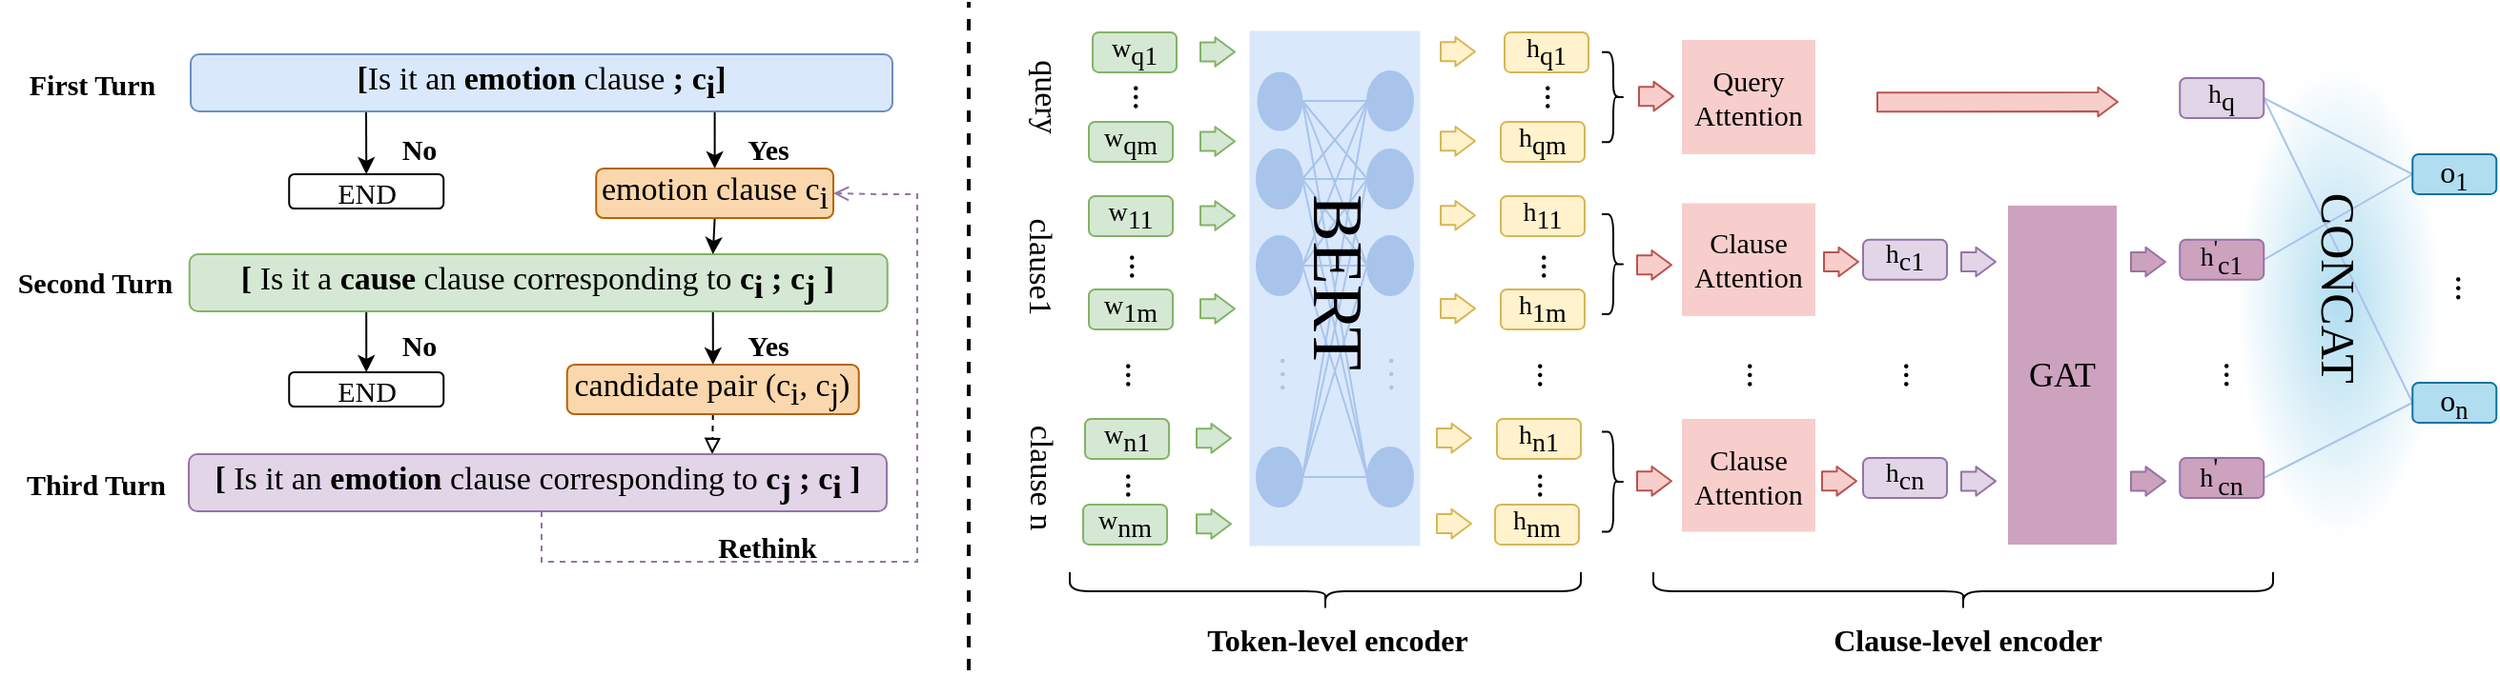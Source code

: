 <mxfile version="15.1.2" type="github">
  <diagram id="LugBvlcl4rpZaGuCjKr6" name="Page-1">
    <mxGraphModel dx="3658" dy="1256" grid="0" gridSize="10" guides="1" tooltips="1" connect="1" arrows="1" fold="1" page="1" pageScale="1" pageWidth="1380" pageHeight="370" math="0" shadow="0">
      <root>
        <mxCell id="0" />
        <mxCell id="1" parent="0" />
        <mxCell id="0CIJcV_qVtSHaj7hHHwW-113" value="" style="text;html=1;fillColor=#b1ddf0;align=center;verticalAlign=middle;whiteSpace=wrap;rounded=0;rotation=90;gradientColor=#ffffff;gradientDirection=radial;shadow=0;sketch=0;glass=0;fontFamily=Times New Roman;fontSize=14;" parent="1" vertex="1">
          <mxGeometry x="-1629" y="-626.09" width="249.24" height="107.08" as="geometry" />
        </mxCell>
        <mxCell id="0CIJcV_qVtSHaj7hHHwW-1" value="w&lt;sub style=&quot;font-size: 14px;&quot;&gt;q1&lt;/sub&gt;" style="rounded=1;whiteSpace=wrap;html=1;direction=west;fillColor=#d5e8d4;strokeColor=#82b366;fontFamily=Times New Roman;fontSize=14;" parent="1" vertex="1">
          <mxGeometry x="-2158" y="-714" width="44" height="21" as="geometry" />
        </mxCell>
        <mxCell id="0CIJcV_qVtSHaj7hHHwW-2" value="w&lt;sub style=&quot;font-size: 14px;&quot;&gt;qm&lt;/sub&gt;" style="rounded=1;whiteSpace=wrap;html=1;fillColor=#d5e8d4;strokeColor=#82b366;fontFamily=Times New Roman;fontSize=14;" parent="1" vertex="1">
          <mxGeometry x="-2160" y="-667" width="44" height="21" as="geometry" />
        </mxCell>
        <mxCell id="0CIJcV_qVtSHaj7hHHwW-3" value="&lt;b style=&quot;font-size: 14px;&quot;&gt;&lt;font style=&quot;font-size: 14px;&quot;&gt;···&lt;/font&gt;&lt;/b&gt;" style="text;html=1;align=center;verticalAlign=middle;whiteSpace=wrap;rounded=0;rotation=90;fontFamily=Times New Roman;fontSize=14;" parent="1" vertex="1">
          <mxGeometry x="-2156" y="-690" width="40" height="20" as="geometry" />
        </mxCell>
        <mxCell id="0CIJcV_qVtSHaj7hHHwW-4" value="w&lt;sub style=&quot;font-size: 14px;&quot;&gt;11&lt;/sub&gt;" style="rounded=1;whiteSpace=wrap;html=1;fillColor=#d5e8d4;strokeColor=#82b366;fontFamily=Times New Roman;fontSize=14;" parent="1" vertex="1">
          <mxGeometry x="-2160" y="-628" width="44" height="21" as="geometry" />
        </mxCell>
        <mxCell id="0CIJcV_qVtSHaj7hHHwW-5" value="w&lt;sub style=&quot;font-size: 14px;&quot;&gt;1m&lt;/sub&gt;" style="rounded=1;whiteSpace=wrap;html=1;fillColor=#d5e8d4;strokeColor=#82b366;fontFamily=Times New Roman;fontSize=14;" parent="1" vertex="1">
          <mxGeometry x="-2160" y="-579" width="44" height="21" as="geometry" />
        </mxCell>
        <mxCell id="0CIJcV_qVtSHaj7hHHwW-6" value="&lt;b style=&quot;font-size: 14px;&quot;&gt;&lt;font style=&quot;font-size: 14px;&quot;&gt;···&lt;/font&gt;&lt;/b&gt;" style="text;html=1;align=center;verticalAlign=middle;whiteSpace=wrap;rounded=0;rotation=90;fontFamily=Times New Roman;fontSize=14;" parent="1" vertex="1">
          <mxGeometry x="-2158" y="-601" width="40" height="20" as="geometry" />
        </mxCell>
        <mxCell id="0CIJcV_qVtSHaj7hHHwW-7" value="w&lt;sub style=&quot;font-size: 14px;&quot;&gt;n1&lt;/sub&gt;" style="rounded=1;whiteSpace=wrap;html=1;fillColor=#d5e8d4;strokeColor=#82b366;fontFamily=Times New Roman;fontSize=14;" parent="1" vertex="1">
          <mxGeometry x="-2162" y="-511" width="44" height="21" as="geometry" />
        </mxCell>
        <mxCell id="0CIJcV_qVtSHaj7hHHwW-8" value="w&lt;sub style=&quot;font-size: 14px;&quot;&gt;nm&lt;/sub&gt;" style="rounded=1;whiteSpace=wrap;html=1;fillColor=#d5e8d4;strokeColor=#82b366;fontFamily=Times New Roman;fontSize=14;" parent="1" vertex="1">
          <mxGeometry x="-2163" y="-466" width="44" height="21" as="geometry" />
        </mxCell>
        <mxCell id="0CIJcV_qVtSHaj7hHHwW-9" value="&lt;b style=&quot;font-size: 14px;&quot;&gt;&lt;font style=&quot;font-size: 14px;&quot;&gt;···&lt;/font&gt;&lt;/b&gt;" style="text;html=1;align=center;verticalAlign=middle;whiteSpace=wrap;rounded=0;rotation=90;fontFamily=Times New Roman;fontSize=14;" parent="1" vertex="1">
          <mxGeometry x="-2160" y="-486" width="40" height="20" as="geometry" />
        </mxCell>
        <mxCell id="0CIJcV_qVtSHaj7hHHwW-10" value="&lt;font style=&quot;font-size: 17px;&quot;&gt;query&lt;/font&gt;" style="text;html=1;strokeColor=none;fillColor=none;align=center;verticalAlign=middle;whiteSpace=wrap;rounded=0;rotation=90;fontFamily=Times New Roman;fontSize=17;" parent="1" vertex="1">
          <mxGeometry x="-2203" y="-690" width="40" height="20" as="geometry" />
        </mxCell>
        <mxCell id="0CIJcV_qVtSHaj7hHHwW-11" value="&lt;font style=&quot;font-size: 17px;&quot;&gt;clause1&lt;/font&gt;" style="text;html=1;strokeColor=none;fillColor=none;align=center;verticalAlign=middle;whiteSpace=wrap;rounded=0;rotation=90;fontFamily=Times New Roman;fontSize=17;" parent="1" vertex="1">
          <mxGeometry x="-2206.25" y="-601" width="40" height="20" as="geometry" />
        </mxCell>
        <mxCell id="0CIJcV_qVtSHaj7hHHwW-12" value="&lt;font style=&quot;font-size: 17px;&quot;&gt;clause n&lt;/font&gt;" style="text;html=1;strokeColor=none;fillColor=none;align=center;verticalAlign=middle;whiteSpace=wrap;rounded=0;rotation=90;fontFamily=Times New Roman;fontSize=17;" parent="1" vertex="1">
          <mxGeometry x="-2221" y="-490" width="71" height="20" as="geometry" />
        </mxCell>
        <mxCell id="0CIJcV_qVtSHaj7hHHwW-13" value="&lt;b style=&quot;font-size: 14px;&quot;&gt;&lt;font style=&quot;font-size: 14px;&quot;&gt;···&lt;/font&gt;&lt;/b&gt;" style="text;html=1;align=center;verticalAlign=middle;whiteSpace=wrap;rounded=0;rotation=90;fontFamily=Times New Roman;fontSize=14;" parent="1" vertex="1">
          <mxGeometry x="-2160" y="-544" width="40" height="20" as="geometry" />
        </mxCell>
        <mxCell id="0CIJcV_qVtSHaj7hHHwW-17" value="" style="text;html=1;fillColor=#dae8fc;align=center;verticalAlign=middle;whiteSpace=wrap;rounded=0;rotation=90;fontFamily=Times New Roman;fontSize=14;" parent="1" vertex="1">
          <mxGeometry x="-2166.25" y="-624.25" width="270.5" height="89.5" as="geometry" />
        </mxCell>
        <mxCell id="0CIJcV_qVtSHaj7hHHwW-28" style="edgeStyle=orthogonalEdgeStyle;rounded=0;orthogonalLoop=1;jettySize=auto;html=1;exitX=1;exitY=0.5;exitDx=0;exitDy=0;entryX=0;entryY=0.5;entryDx=0;entryDy=0;endArrow=none;endFill=0;fillColor=#dae8fc;strokeColor=#A9C4EB;fontFamily=Times New Roman;fontSize=14;" parent="1" source="0CIJcV_qVtSHaj7hHHwW-19" target="0CIJcV_qVtSHaj7hHHwW-24" edge="1">
          <mxGeometry relative="1" as="geometry" />
        </mxCell>
        <mxCell id="0CIJcV_qVtSHaj7hHHwW-29" style="rounded=0;orthogonalLoop=1;jettySize=auto;html=1;entryX=0;entryY=0.5;entryDx=0;entryDy=0;endArrow=none;endFill=0;exitX=1;exitY=0.5;exitDx=0;exitDy=0;fillColor=#dae8fc;strokeColor=#A9C4EB;fontFamily=Times New Roman;fontSize=14;" parent="1" source="0CIJcV_qVtSHaj7hHHwW-19" target="0CIJcV_qVtSHaj7hHHwW-25" edge="1">
          <mxGeometry relative="1" as="geometry" />
        </mxCell>
        <mxCell id="0CIJcV_qVtSHaj7hHHwW-30" style="edgeStyle=none;rounded=0;orthogonalLoop=1;jettySize=auto;html=1;entryX=0;entryY=0.5;entryDx=0;entryDy=0;endArrow=none;endFill=0;exitX=1;exitY=0.5;exitDx=0;exitDy=0;fillColor=#dae8fc;strokeColor=#A9C4EB;fontFamily=Times New Roman;fontSize=14;" parent="1" source="0CIJcV_qVtSHaj7hHHwW-19" target="0CIJcV_qVtSHaj7hHHwW-26" edge="1">
          <mxGeometry relative="1" as="geometry" />
        </mxCell>
        <mxCell id="0CIJcV_qVtSHaj7hHHwW-31" style="edgeStyle=none;rounded=0;orthogonalLoop=1;jettySize=auto;html=1;entryX=0;entryY=0.5;entryDx=0;entryDy=0;endArrow=none;endFill=0;exitX=1;exitY=0.5;exitDx=0;exitDy=0;fillColor=#dae8fc;strokeColor=#A9C4EB;fontFamily=Times New Roman;fontSize=14;" parent="1" source="0CIJcV_qVtSHaj7hHHwW-19" target="0CIJcV_qVtSHaj7hHHwW-27" edge="1">
          <mxGeometry relative="1" as="geometry">
            <mxPoint x="-2045" y="-673.5" as="sourcePoint" />
          </mxGeometry>
        </mxCell>
        <mxCell id="0CIJcV_qVtSHaj7hHHwW-19" value="" style="ellipse;whiteSpace=wrap;html=1;strokeColor=#A9C4EB;fillColor=#A9C4EB;strokeWidth=0;fontFamily=Times New Roman;fontSize=14;" parent="1" vertex="1">
          <mxGeometry x="-2072" y="-693.5" width="24" height="31" as="geometry" />
        </mxCell>
        <mxCell id="0CIJcV_qVtSHaj7hHHwW-36" style="edgeStyle=none;rounded=0;orthogonalLoop=1;jettySize=auto;html=1;entryX=0;entryY=0.5;entryDx=0;entryDy=0;endArrow=none;endFill=0;exitX=1;exitY=0.5;exitDx=0;exitDy=0;fillColor=#dae8fc;strokeColor=#A9C4EB;fontFamily=Times New Roman;fontSize=14;" parent="1" source="0CIJcV_qVtSHaj7hHHwW-21" target="0CIJcV_qVtSHaj7hHHwW-24" edge="1">
          <mxGeometry relative="1" as="geometry" />
        </mxCell>
        <mxCell id="0CIJcV_qVtSHaj7hHHwW-37" style="edgeStyle=none;rounded=0;orthogonalLoop=1;jettySize=auto;html=1;entryX=0;entryY=0.5;entryDx=0;entryDy=0;endArrow=none;endFill=0;exitX=1;exitY=0.5;exitDx=0;exitDy=0;fillColor=#dae8fc;strokeColor=#A9C4EB;fontFamily=Times New Roman;fontSize=14;" parent="1" source="0CIJcV_qVtSHaj7hHHwW-21" target="0CIJcV_qVtSHaj7hHHwW-25" edge="1">
          <mxGeometry relative="1" as="geometry" />
        </mxCell>
        <mxCell id="0CIJcV_qVtSHaj7hHHwW-38" style="edgeStyle=none;rounded=0;orthogonalLoop=1;jettySize=auto;html=1;entryX=0;entryY=0.5;entryDx=0;entryDy=0;endArrow=none;endFill=0;fillColor=#dae8fc;strokeColor=#A9C4EB;fontFamily=Times New Roman;fontSize=14;" parent="1" source="0CIJcV_qVtSHaj7hHHwW-21" target="0CIJcV_qVtSHaj7hHHwW-26" edge="1">
          <mxGeometry relative="1" as="geometry" />
        </mxCell>
        <mxCell id="0CIJcV_qVtSHaj7hHHwW-39" style="edgeStyle=none;rounded=0;orthogonalLoop=1;jettySize=auto;html=1;entryX=0;entryY=0.5;entryDx=0;entryDy=0;endArrow=none;endFill=0;exitX=1;exitY=0.5;exitDx=0;exitDy=0;fillColor=#dae8fc;strokeColor=#A9C4EB;fontFamily=Times New Roman;fontSize=14;" parent="1" source="0CIJcV_qVtSHaj7hHHwW-21" target="0CIJcV_qVtSHaj7hHHwW-27" edge="1">
          <mxGeometry relative="1" as="geometry" />
        </mxCell>
        <mxCell id="0CIJcV_qVtSHaj7hHHwW-21" value="" style="ellipse;whiteSpace=wrap;html=1;strokeColor=#A9C4EB;fillColor=#A9C4EB;fontFamily=Times New Roman;fontSize=14;" parent="1" vertex="1">
          <mxGeometry x="-2072" y="-607" width="24" height="31" as="geometry" />
        </mxCell>
        <mxCell id="0CIJcV_qVtSHaj7hHHwW-32" style="edgeStyle=none;rounded=0;orthogonalLoop=1;jettySize=auto;html=1;entryX=0;entryY=0.5;entryDx=0;entryDy=0;endArrow=none;endFill=0;exitX=1;exitY=0.5;exitDx=0;exitDy=0;fillColor=#dae8fc;strokeColor=#A9C4EB;fontFamily=Times New Roman;fontSize=14;" parent="1" source="0CIJcV_qVtSHaj7hHHwW-22" target="0CIJcV_qVtSHaj7hHHwW-24" edge="1">
          <mxGeometry relative="1" as="geometry" />
        </mxCell>
        <mxCell id="0CIJcV_qVtSHaj7hHHwW-33" style="edgeStyle=none;rounded=0;orthogonalLoop=1;jettySize=auto;html=1;endArrow=none;endFill=0;fillColor=#dae8fc;strokeColor=#A9C4EB;fontFamily=Times New Roman;fontSize=14;" parent="1" source="0CIJcV_qVtSHaj7hHHwW-22" edge="1">
          <mxGeometry relative="1" as="geometry">
            <mxPoint x="-2014.884" y="-637" as="targetPoint" />
          </mxGeometry>
        </mxCell>
        <mxCell id="0CIJcV_qVtSHaj7hHHwW-34" style="edgeStyle=none;rounded=0;orthogonalLoop=1;jettySize=auto;html=1;entryX=0;entryY=0.5;entryDx=0;entryDy=0;endArrow=none;endFill=0;exitX=1;exitY=0.5;exitDx=0;exitDy=0;fillColor=#dae8fc;strokeColor=#A9C4EB;fontFamily=Times New Roman;fontSize=14;" parent="1" source="0CIJcV_qVtSHaj7hHHwW-22" target="0CIJcV_qVtSHaj7hHHwW-26" edge="1">
          <mxGeometry relative="1" as="geometry" />
        </mxCell>
        <mxCell id="0CIJcV_qVtSHaj7hHHwW-35" style="edgeStyle=none;rounded=0;orthogonalLoop=1;jettySize=auto;html=1;entryX=0;entryY=0.5;entryDx=0;entryDy=0;endArrow=none;endFill=0;exitX=1;exitY=0.5;exitDx=0;exitDy=0;fillColor=#dae8fc;strokeColor=#A9C4EB;fontFamily=Times New Roman;fontSize=14;" parent="1" source="0CIJcV_qVtSHaj7hHHwW-22" target="0CIJcV_qVtSHaj7hHHwW-27" edge="1">
          <mxGeometry relative="1" as="geometry" />
        </mxCell>
        <mxCell id="0CIJcV_qVtSHaj7hHHwW-22" value="" style="ellipse;whiteSpace=wrap;html=1;strokeColor=#A9C4EB;fillColor=#A9C4EB;fontFamily=Times New Roman;fontSize=14;" parent="1" vertex="1">
          <mxGeometry x="-2072" y="-652.5" width="24" height="31" as="geometry" />
        </mxCell>
        <mxCell id="0CIJcV_qVtSHaj7hHHwW-40" style="edgeStyle=none;rounded=0;orthogonalLoop=1;jettySize=auto;html=1;entryX=0;entryY=0.5;entryDx=0;entryDy=0;endArrow=none;endFill=0;exitX=1;exitY=0.5;exitDx=0;exitDy=0;fillColor=#dae8fc;strokeColor=#A9C4EB;fontFamily=Times New Roman;fontSize=14;" parent="1" source="0CIJcV_qVtSHaj7hHHwW-23" target="0CIJcV_qVtSHaj7hHHwW-24" edge="1">
          <mxGeometry relative="1" as="geometry" />
        </mxCell>
        <mxCell id="0CIJcV_qVtSHaj7hHHwW-41" style="edgeStyle=none;rounded=0;orthogonalLoop=1;jettySize=auto;html=1;entryX=0;entryY=0.5;entryDx=0;entryDy=0;endArrow=none;endFill=0;exitX=1;exitY=0.5;exitDx=0;exitDy=0;fillColor=#dae8fc;strokeColor=#A9C4EB;fontFamily=Times New Roman;fontSize=14;" parent="1" source="0CIJcV_qVtSHaj7hHHwW-23" target="0CIJcV_qVtSHaj7hHHwW-25" edge="1">
          <mxGeometry relative="1" as="geometry" />
        </mxCell>
        <mxCell id="0CIJcV_qVtSHaj7hHHwW-42" style="edgeStyle=none;rounded=0;orthogonalLoop=1;jettySize=auto;html=1;entryX=0;entryY=0.5;entryDx=0;entryDy=0;endArrow=none;endFill=0;exitX=1;exitY=0.5;exitDx=0;exitDy=0;fillColor=#dae8fc;strokeColor=#A9C4EB;fontFamily=Times New Roman;fontSize=14;" parent="1" source="0CIJcV_qVtSHaj7hHHwW-23" target="0CIJcV_qVtSHaj7hHHwW-26" edge="1">
          <mxGeometry relative="1" as="geometry" />
        </mxCell>
        <mxCell id="0CIJcV_qVtSHaj7hHHwW-43" style="edgeStyle=none;rounded=0;orthogonalLoop=1;jettySize=auto;html=1;entryX=0;entryY=0.5;entryDx=0;entryDy=0;endArrow=none;endFill=0;fillColor=#dae8fc;strokeColor=#A9C4EB;fontFamily=Times New Roman;fontSize=14;" parent="1" source="0CIJcV_qVtSHaj7hHHwW-23" target="0CIJcV_qVtSHaj7hHHwW-27" edge="1">
          <mxGeometry relative="1" as="geometry" />
        </mxCell>
        <mxCell id="0CIJcV_qVtSHaj7hHHwW-23" value="" style="ellipse;whiteSpace=wrap;html=1;strokeColor=#A9C4EB;fillColor=#A9C4EB;fontFamily=Times New Roman;fontSize=14;" parent="1" vertex="1">
          <mxGeometry x="-2072" y="-496" width="24" height="31" as="geometry" />
        </mxCell>
        <mxCell id="0CIJcV_qVtSHaj7hHHwW-24" value="" style="ellipse;whiteSpace=wrap;html=1;strokeColor=#A9C4EB;fillColor=#A9C4EB;fontFamily=Times New Roman;fontSize=14;" parent="1" vertex="1">
          <mxGeometry x="-2014" y="-693.5" width="24" height="31" as="geometry" />
        </mxCell>
        <mxCell id="0CIJcV_qVtSHaj7hHHwW-25" value="" style="ellipse;whiteSpace=wrap;html=1;strokeColor=#A9C4EB;fillColor=#A9C4EB;fontFamily=Times New Roman;fontSize=14;" parent="1" vertex="1">
          <mxGeometry x="-2014" y="-652.5" width="24" height="31" as="geometry" />
        </mxCell>
        <mxCell id="0CIJcV_qVtSHaj7hHHwW-26" value="" style="ellipse;whiteSpace=wrap;html=1;strokeColor=#A9C4EB;fillColor=#A9C4EB;fontFamily=Times New Roman;fontSize=14;" parent="1" vertex="1">
          <mxGeometry x="-2014" y="-607" width="24" height="31" as="geometry" />
        </mxCell>
        <mxCell id="0CIJcV_qVtSHaj7hHHwW-27" value="" style="ellipse;whiteSpace=wrap;html=1;strokeColor=#A9C4EB;fillColor=#A9C4EB;fontFamily=Times New Roman;fontSize=14;" parent="1" vertex="1">
          <mxGeometry x="-2014" y="-496" width="24" height="31" as="geometry" />
        </mxCell>
        <mxCell id="0CIJcV_qVtSHaj7hHHwW-44" value="&lt;b style=&quot;font-size: 14px;&quot;&gt;&lt;font style=&quot;font-size: 14px;&quot; color=&quot;#a9c4eb&quot;&gt;. . .&lt;/font&gt;&lt;/b&gt;" style="text;html=1;strokeColor=none;fillColor=none;align=center;verticalAlign=middle;whiteSpace=wrap;rounded=0;rotation=90;fontFamily=Times New Roman;fontSize=14;" parent="1" vertex="1">
          <mxGeometry x="-2075" y="-540" width="40" height="11" as="geometry" />
        </mxCell>
        <mxCell id="0CIJcV_qVtSHaj7hHHwW-45" value="&lt;b style=&quot;font-size: 14px;&quot;&gt;&lt;font style=&quot;font-size: 14px;&quot; color=&quot;#a9c4eb&quot;&gt;. . .&lt;/font&gt;&lt;/b&gt;" style="text;html=1;strokeColor=none;fillColor=none;align=center;verticalAlign=middle;whiteSpace=wrap;rounded=0;rotation=90;fontFamily=Times New Roman;fontSize=14;" parent="1" vertex="1">
          <mxGeometry x="-2018" y="-540" width="40" height="11" as="geometry" />
        </mxCell>
        <mxCell id="0CIJcV_qVtSHaj7hHHwW-46" value="&lt;font style=&quot;font-size: 37px;&quot;&gt;BERT&lt;/font&gt;" style="text;html=1;strokeColor=none;fillColor=none;align=center;verticalAlign=middle;whiteSpace=wrap;rounded=0;rotation=90;fontFamily=Times New Roman;fontSize=37;" parent="1" vertex="1">
          <mxGeometry x="-2059.75" y="-600.25" width="60" height="35.5" as="geometry" />
        </mxCell>
        <mxCell id="0CIJcV_qVtSHaj7hHHwW-47" value="" style="shape=flexArrow;endArrow=classic;html=1;strokeColor=#82b366;endWidth=4.286;endSize=3.09;fillColor=#d5e8d4;fontFamily=Times New Roman;fontSize=14;" parent="1" edge="1">
          <mxGeometry width="50" height="50" relative="1" as="geometry">
            <mxPoint x="-2102" y="-703.74" as="sourcePoint" />
            <mxPoint x="-2083" y="-703.74" as="targetPoint" />
          </mxGeometry>
        </mxCell>
        <mxCell id="0CIJcV_qVtSHaj7hHHwW-48" value="" style="shape=flexArrow;endArrow=classic;html=1;strokeColor=#82b366;endWidth=4.286;endSize=3.09;fillColor=#d5e8d4;fontFamily=Times New Roman;fontSize=14;" parent="1" edge="1">
          <mxGeometry width="50" height="50" relative="1" as="geometry">
            <mxPoint x="-2102" y="-656.74" as="sourcePoint" />
            <mxPoint x="-2083" y="-656.74" as="targetPoint" />
          </mxGeometry>
        </mxCell>
        <mxCell id="0CIJcV_qVtSHaj7hHHwW-49" value="" style="shape=flexArrow;endArrow=classic;html=1;strokeColor=#82b366;endWidth=4.286;endSize=3.09;fillColor=#d5e8d4;fontFamily=Times New Roman;fontSize=14;" parent="1" edge="1">
          <mxGeometry width="50" height="50" relative="1" as="geometry">
            <mxPoint x="-2102" y="-617.74" as="sourcePoint" />
            <mxPoint x="-2083" y="-617.74" as="targetPoint" />
          </mxGeometry>
        </mxCell>
        <mxCell id="0CIJcV_qVtSHaj7hHHwW-50" value="" style="shape=flexArrow;endArrow=classic;html=1;strokeColor=#82b366;endWidth=4.286;endSize=3.09;fillColor=#d5e8d4;fontFamily=Times New Roman;fontSize=14;" parent="1" edge="1">
          <mxGeometry width="50" height="50" relative="1" as="geometry">
            <mxPoint x="-2102" y="-568.84" as="sourcePoint" />
            <mxPoint x="-2083" y="-568.84" as="targetPoint" />
          </mxGeometry>
        </mxCell>
        <mxCell id="0CIJcV_qVtSHaj7hHHwW-51" value="" style="shape=flexArrow;endArrow=classic;html=1;strokeColor=#82b366;endWidth=4.286;endSize=3.09;fillColor=#d5e8d4;fontFamily=Times New Roman;fontSize=14;" parent="1" edge="1">
          <mxGeometry width="50" height="50" relative="1" as="geometry">
            <mxPoint x="-2104" y="-500.84" as="sourcePoint" />
            <mxPoint x="-2085" y="-500.84" as="targetPoint" />
          </mxGeometry>
        </mxCell>
        <mxCell id="0CIJcV_qVtSHaj7hHHwW-52" value="" style="shape=flexArrow;endArrow=classic;html=1;strokeColor=#82b366;endWidth=4.286;endSize=3.09;fillColor=#d5e8d4;fontFamily=Times New Roman;fontSize=14;" parent="1" edge="1">
          <mxGeometry width="50" height="50" relative="1" as="geometry">
            <mxPoint x="-2104" y="-455.84" as="sourcePoint" />
            <mxPoint x="-2085" y="-455.84" as="targetPoint" />
          </mxGeometry>
        </mxCell>
        <mxCell id="0CIJcV_qVtSHaj7hHHwW-53" value="h&lt;sub style=&quot;font-size: 14px;&quot;&gt;q1&lt;/sub&gt;" style="rounded=1;whiteSpace=wrap;html=1;direction=west;fillColor=#fff2cc;strokeColor=#d6b656;fontFamily=Times New Roman;fontSize=14;" parent="1" vertex="1">
          <mxGeometry x="-1942" y="-714" width="44" height="21" as="geometry" />
        </mxCell>
        <mxCell id="0CIJcV_qVtSHaj7hHHwW-54" value="h&lt;sub style=&quot;font-size: 14px;&quot;&gt;qm&lt;/sub&gt;" style="rounded=1;whiteSpace=wrap;html=1;fillColor=#fff2cc;strokeColor=#d6b656;fontFamily=Times New Roman;fontSize=14;" parent="1" vertex="1">
          <mxGeometry x="-1944" y="-667" width="44" height="21" as="geometry" />
        </mxCell>
        <mxCell id="0CIJcV_qVtSHaj7hHHwW-55" value="&lt;b style=&quot;font-size: 14px;&quot;&gt;&lt;font style=&quot;font-size: 14px;&quot;&gt;···&lt;/font&gt;&lt;/b&gt;" style="text;html=1;align=center;verticalAlign=middle;whiteSpace=wrap;rounded=0;rotation=90;fontFamily=Times New Roman;fontSize=14;" parent="1" vertex="1">
          <mxGeometry x="-1940" y="-690" width="40" height="20" as="geometry" />
        </mxCell>
        <mxCell id="0CIJcV_qVtSHaj7hHHwW-56" value="h&lt;sub style=&quot;font-size: 14px;&quot;&gt;11&lt;/sub&gt;" style="rounded=1;whiteSpace=wrap;html=1;fillColor=#fff2cc;strokeColor=#d6b656;fontFamily=Times New Roman;fontSize=14;" parent="1" vertex="1">
          <mxGeometry x="-1944" y="-628" width="44" height="21" as="geometry" />
        </mxCell>
        <mxCell id="0CIJcV_qVtSHaj7hHHwW-57" value="h&lt;sub style=&quot;font-size: 14px;&quot;&gt;1m&lt;/sub&gt;" style="rounded=1;whiteSpace=wrap;html=1;fillColor=#fff2cc;strokeColor=#d6b656;fontFamily=Times New Roman;fontSize=14;" parent="1" vertex="1">
          <mxGeometry x="-1944" y="-579" width="44" height="21" as="geometry" />
        </mxCell>
        <mxCell id="0CIJcV_qVtSHaj7hHHwW-58" value="&lt;b style=&quot;font-size: 14px;&quot;&gt;&lt;font style=&quot;font-size: 14px;&quot;&gt;···&lt;/font&gt;&lt;/b&gt;" style="text;html=1;align=center;verticalAlign=middle;whiteSpace=wrap;rounded=0;rotation=90;fontFamily=Times New Roman;fontSize=14;" parent="1" vertex="1">
          <mxGeometry x="-1942" y="-601" width="40" height="20" as="geometry" />
        </mxCell>
        <mxCell id="0CIJcV_qVtSHaj7hHHwW-59" value="h&lt;sub style=&quot;font-size: 14px;&quot;&gt;n1&lt;/sub&gt;" style="rounded=1;whiteSpace=wrap;html=1;fillColor=#fff2cc;strokeColor=#d6b656;fontFamily=Times New Roman;fontSize=14;" parent="1" vertex="1">
          <mxGeometry x="-1946" y="-511" width="44" height="21" as="geometry" />
        </mxCell>
        <mxCell id="0CIJcV_qVtSHaj7hHHwW-60" value="h&lt;sub style=&quot;font-size: 14px;&quot;&gt;nm&lt;/sub&gt;" style="rounded=1;whiteSpace=wrap;html=1;fillColor=#fff2cc;strokeColor=#d6b656;fontFamily=Times New Roman;fontSize=14;" parent="1" vertex="1">
          <mxGeometry x="-1947" y="-466" width="44" height="21" as="geometry" />
        </mxCell>
        <mxCell id="0CIJcV_qVtSHaj7hHHwW-61" value="&lt;b style=&quot;font-size: 14px;&quot;&gt;&lt;font style=&quot;font-size: 14px;&quot;&gt;···&lt;/font&gt;&lt;/b&gt;" style="text;html=1;align=center;verticalAlign=middle;whiteSpace=wrap;rounded=0;rotation=90;fontFamily=Times New Roman;fontSize=14;" parent="1" vertex="1">
          <mxGeometry x="-1944" y="-486" width="40" height="20" as="geometry" />
        </mxCell>
        <mxCell id="0CIJcV_qVtSHaj7hHHwW-65" value="&lt;b style=&quot;font-size: 14px;&quot;&gt;&lt;font style=&quot;font-size: 14px;&quot;&gt;···&lt;/font&gt;&lt;/b&gt;" style="text;html=1;align=center;verticalAlign=middle;whiteSpace=wrap;rounded=0;rotation=90;fontFamily=Times New Roman;fontSize=14;" parent="1" vertex="1">
          <mxGeometry x="-1944" y="-544" width="40" height="20" as="geometry" />
        </mxCell>
        <mxCell id="0CIJcV_qVtSHaj7hHHwW-66" value="" style="shape=flexArrow;endArrow=classic;html=1;strokeColor=#d6b656;endWidth=4.286;endSize=3.09;fillColor=#fff2cc;fontFamily=Times New Roman;fontSize=14;" parent="1" edge="1">
          <mxGeometry width="50" height="50" relative="1" as="geometry">
            <mxPoint x="-1976" y="-703.87" as="sourcePoint" />
            <mxPoint x="-1957" y="-703.87" as="targetPoint" />
          </mxGeometry>
        </mxCell>
        <mxCell id="0CIJcV_qVtSHaj7hHHwW-67" value="" style="shape=flexArrow;endArrow=classic;html=1;strokeColor=#d6b656;endWidth=4.286;endSize=3.09;fillColor=#fff2cc;fontFamily=Times New Roman;fontSize=14;" parent="1" edge="1">
          <mxGeometry width="50" height="50" relative="1" as="geometry">
            <mxPoint x="-1976" y="-656.87" as="sourcePoint" />
            <mxPoint x="-1957" y="-656.87" as="targetPoint" />
          </mxGeometry>
        </mxCell>
        <mxCell id="0CIJcV_qVtSHaj7hHHwW-68" value="" style="shape=flexArrow;endArrow=classic;html=1;strokeColor=#d6b656;endWidth=4.286;endSize=3.09;fillColor=#fff2cc;fontFamily=Times New Roman;fontSize=14;" parent="1" edge="1">
          <mxGeometry width="50" height="50" relative="1" as="geometry">
            <mxPoint x="-1976" y="-617.87" as="sourcePoint" />
            <mxPoint x="-1957" y="-617.87" as="targetPoint" />
          </mxGeometry>
        </mxCell>
        <mxCell id="0CIJcV_qVtSHaj7hHHwW-69" value="" style="shape=flexArrow;endArrow=classic;html=1;strokeColor=#d6b656;endWidth=4.286;endSize=3.09;fillColor=#fff2cc;fontFamily=Times New Roman;fontSize=14;" parent="1" edge="1">
          <mxGeometry width="50" height="50" relative="1" as="geometry">
            <mxPoint x="-1976" y="-568.97" as="sourcePoint" />
            <mxPoint x="-1957" y="-568.97" as="targetPoint" />
          </mxGeometry>
        </mxCell>
        <mxCell id="0CIJcV_qVtSHaj7hHHwW-70" value="" style="shape=flexArrow;endArrow=classic;html=1;strokeColor=#d6b656;endWidth=4.286;endSize=3.09;fillColor=#fff2cc;fontFamily=Times New Roman;fontSize=14;" parent="1" edge="1">
          <mxGeometry width="50" height="50" relative="1" as="geometry">
            <mxPoint x="-1978" y="-500.97" as="sourcePoint" />
            <mxPoint x="-1959" y="-500.97" as="targetPoint" />
          </mxGeometry>
        </mxCell>
        <mxCell id="0CIJcV_qVtSHaj7hHHwW-71" value="" style="shape=flexArrow;endArrow=classic;html=1;strokeColor=#d6b656;endWidth=4.286;endSize=3.09;fillColor=#fff2cc;fontFamily=Times New Roman;fontSize=14;" parent="1" edge="1">
          <mxGeometry width="50" height="50" relative="1" as="geometry">
            <mxPoint x="-1978" y="-455.97" as="sourcePoint" />
            <mxPoint x="-1959" y="-455.97" as="targetPoint" />
          </mxGeometry>
        </mxCell>
        <mxCell id="0CIJcV_qVtSHaj7hHHwW-74" value="" style="shape=curlyBracket;whiteSpace=wrap;html=1;rounded=1;flipH=1;strokeWidth=1;fillColor=none;direction=north;fontFamily=Times New Roman;fontSize=14;" parent="1" vertex="1">
          <mxGeometry x="-2170" y="-430.5" width="268" height="20" as="geometry" />
        </mxCell>
        <mxCell id="0CIJcV_qVtSHaj7hHHwW-75" value="&lt;font style=&quot;font-size: 16px;&quot;&gt;&lt;b style=&quot;font-size: 16px;&quot;&gt;Token-level encoder&lt;/b&gt;&lt;/font&gt;" style="text;html=1;strokeColor=none;fillColor=none;align=center;verticalAlign=middle;whiteSpace=wrap;rounded=0;fontFamily=Times New Roman;fontSize=16;" parent="1" vertex="1">
          <mxGeometry x="-2099.5" y="-405.5" width="138.5" height="20" as="geometry" />
        </mxCell>
        <mxCell id="0CIJcV_qVtSHaj7hHHwW-76" value="Query &lt;br style=&quot;font-size: 15px;&quot;&gt;Attention" style="rounded=0;whiteSpace=wrap;html=1;strokeWidth=1;fillColor=#f8cecc;strokeColor=none;fontFamily=Times New Roman;fontSize=15;" parent="1" vertex="1">
          <mxGeometry x="-1849" y="-710" width="70" height="60" as="geometry" />
        </mxCell>
        <mxCell id="0CIJcV_qVtSHaj7hHHwW-77" value="Clause&lt;br style=&quot;font-size: 15px;&quot;&gt;Attention" style="rounded=0;whiteSpace=wrap;html=1;strokeWidth=1;fillColor=#f8cecc;strokeColor=none;fontFamily=Times New Roman;fontSize=15;" parent="1" vertex="1">
          <mxGeometry x="-1849" y="-624.25" width="70" height="59.25" as="geometry" />
        </mxCell>
        <mxCell id="0CIJcV_qVtSHaj7hHHwW-80" value="" style="shape=flexArrow;endArrow=classic;html=1;strokeColor=#b85450;endWidth=4.286;endSize=3.09;fillColor=#f8cecc;fontFamily=Times New Roman;fontSize=14;" parent="1" edge="1">
          <mxGeometry width="50" height="50" relative="1" as="geometry">
            <mxPoint x="-1872" y="-680.42" as="sourcePoint" />
            <mxPoint x="-1853" y="-680.42" as="targetPoint" />
          </mxGeometry>
        </mxCell>
        <mxCell id="0CIJcV_qVtSHaj7hHHwW-81" value="" style="shape=flexArrow;endArrow=classic;html=1;strokeColor=#b85450;endWidth=4.286;endSize=3.09;fillColor=#f8cecc;fontFamily=Times New Roman;fontSize=14;" parent="1" edge="1">
          <mxGeometry width="50" height="50" relative="1" as="geometry">
            <mxPoint x="-1873" y="-478.34" as="sourcePoint" />
            <mxPoint x="-1854" y="-478.34" as="targetPoint" />
          </mxGeometry>
        </mxCell>
        <mxCell id="0CIJcV_qVtSHaj7hHHwW-82" value="" style="shape=curlyBracket;whiteSpace=wrap;html=1;rounded=1;flipH=1;strokeWidth=1;fillColor=none;direction=east;fontFamily=Times New Roman;fontSize=14;" parent="1" vertex="1">
          <mxGeometry x="-1891" y="-703.62" width="12" height="47.25" as="geometry" />
        </mxCell>
        <mxCell id="0CIJcV_qVtSHaj7hHHwW-83" value="" style="shape=curlyBracket;whiteSpace=wrap;html=1;rounded=1;flipH=1;strokeWidth=1;fillColor=none;direction=east;fontFamily=Times New Roman;fontSize=14;" parent="1" vertex="1">
          <mxGeometry x="-1891" y="-618.5" width="12" height="52.5" as="geometry" />
        </mxCell>
        <mxCell id="0CIJcV_qVtSHaj7hHHwW-84" value="" style="shape=flexArrow;endArrow=classic;html=1;strokeColor=#b85450;endWidth=4.286;endSize=3.09;fillColor=#f8cecc;fontFamily=Times New Roman;fontSize=14;" parent="1" edge="1">
          <mxGeometry width="50" height="50" relative="1" as="geometry">
            <mxPoint x="-1747" y="-677.41" as="sourcePoint" />
            <mxPoint x="-1620" y="-677.5" as="targetPoint" />
          </mxGeometry>
        </mxCell>
        <mxCell id="0CIJcV_qVtSHaj7hHHwW-85" value="" style="shape=flexArrow;endArrow=classic;html=1;strokeColor=#b85450;endWidth=4.286;endSize=3.09;fillColor=#f8cecc;fontFamily=Times New Roman;fontSize=14;" parent="1" edge="1">
          <mxGeometry width="50" height="50" relative="1" as="geometry">
            <mxPoint x="-1775" y="-593.5" as="sourcePoint" />
            <mxPoint x="-1756" y="-593.5" as="targetPoint" />
          </mxGeometry>
        </mxCell>
        <mxCell id="0CIJcV_qVtSHaj7hHHwW-107" style="edgeStyle=none;rounded=0;orthogonalLoop=1;jettySize=auto;html=1;entryX=1;entryY=0.5;entryDx=0;entryDy=0;endArrow=none;endFill=0;strokeColor=#A9C4EB;fillColor=#CDA2BE;exitX=0;exitY=0.5;exitDx=0;exitDy=0;fontFamily=Times New Roman;fontSize=14;" parent="1" source="0CIJcV_qVtSHaj7hHHwW-86" target="0CIJcV_qVtSHaj7hHHwW-103" edge="1">
          <mxGeometry relative="1" as="geometry" />
        </mxCell>
        <mxCell id="0CIJcV_qVtSHaj7hHHwW-111" style="edgeStyle=none;rounded=0;orthogonalLoop=1;jettySize=auto;html=1;entryX=1;entryY=0.5;entryDx=0;entryDy=0;endArrow=none;endFill=0;strokeColor=#A9C4EB;fillColor=#CDA2BE;exitX=0;exitY=0.5;exitDx=0;exitDy=0;fontFamily=Times New Roman;fontSize=14;" parent="1" source="0CIJcV_qVtSHaj7hHHwW-86" target="0CIJcV_qVtSHaj7hHHwW-105" edge="1">
          <mxGeometry relative="1" as="geometry" />
        </mxCell>
        <mxCell id="0CIJcV_qVtSHaj7hHHwW-86" value="h&lt;sub style=&quot;font-size: 14px;&quot;&gt;q&lt;/sub&gt;" style="rounded=1;whiteSpace=wrap;html=1;direction=west;fillColor=#e1d5e7;strokeColor=#9673a6;fontFamily=Times New Roman;fontSize=14;" parent="1" vertex="1">
          <mxGeometry x="-1587.87" y="-690" width="44" height="21" as="geometry" />
        </mxCell>
        <mxCell id="0CIJcV_qVtSHaj7hHHwW-87" value="h&lt;span style=&quot;font-size: 14px;&quot;&gt;&lt;sub style=&quot;font-size: 14px;&quot;&gt;c1&lt;/sub&gt;&lt;/span&gt;" style="rounded=1;whiteSpace=wrap;html=1;direction=west;fillColor=#e1d5e7;strokeColor=#9673a6;fontFamily=Times New Roman;fontSize=14;" parent="1" vertex="1">
          <mxGeometry x="-1754" y="-605.12" width="44" height="21" as="geometry" />
        </mxCell>
        <mxCell id="0CIJcV_qVtSHaj7hHHwW-89" value="h&lt;span style=&quot;font-size: 14px;&quot;&gt;&lt;sub style=&quot;font-size: 14px;&quot;&gt;cn&lt;/sub&gt;&lt;/span&gt;" style="rounded=1;whiteSpace=wrap;html=1;direction=west;fillColor=#e1d5e7;strokeColor=#9673a6;fontFamily=Times New Roman;fontSize=14;" parent="1" vertex="1">
          <mxGeometry x="-1754" y="-490.5" width="44" height="21" as="geometry" />
        </mxCell>
        <mxCell id="0CIJcV_qVtSHaj7hHHwW-90" value="&lt;b style=&quot;font-size: 14px;&quot;&gt;&lt;font style=&quot;font-size: 14px;&quot;&gt;···&lt;/font&gt;&lt;/b&gt;" style="text;html=1;align=center;verticalAlign=middle;whiteSpace=wrap;rounded=0;rotation=90;fontFamily=Times New Roman;fontSize=14;" parent="1" vertex="1">
          <mxGeometry x="-1752" y="-544" width="40" height="20" as="geometry" />
        </mxCell>
        <mxCell id="0CIJcV_qVtSHaj7hHHwW-91" value="GAT" style="rounded=0;whiteSpace=wrap;html=1;strokeWidth=1;strokeColor=none;fillColor=#CDA2BE;fontFamily=Times New Roman;fontSize=18;" parent="1" vertex="1">
          <mxGeometry x="-1678" y="-623" width="57" height="178" as="geometry" />
        </mxCell>
        <mxCell id="0CIJcV_qVtSHaj7hHHwW-92" value="" style="shape=flexArrow;endArrow=classic;html=1;strokeColor=#9673a6;endWidth=4.286;endSize=3.09;fillColor=#e1d5e7;fontFamily=Times New Roman;fontSize=14;" parent="1" edge="1">
          <mxGeometry width="50" height="50" relative="1" as="geometry">
            <mxPoint x="-1703" y="-593.5" as="sourcePoint" />
            <mxPoint x="-1684" y="-593.5" as="targetPoint" />
          </mxGeometry>
        </mxCell>
        <mxCell id="0CIJcV_qVtSHaj7hHHwW-94" value="" style="shape=flexArrow;endArrow=classic;html=1;strokeColor=#9673a6;endWidth=4.286;endSize=3.09;fillColor=#e1d5e7;fontFamily=Times New Roman;fontSize=14;" parent="1" edge="1">
          <mxGeometry width="50" height="50" relative="1" as="geometry">
            <mxPoint x="-1703" y="-478.29" as="sourcePoint" />
            <mxPoint x="-1684" y="-478.29" as="targetPoint" />
          </mxGeometry>
        </mxCell>
        <mxCell id="0CIJcV_qVtSHaj7hHHwW-108" style="edgeStyle=none;rounded=0;orthogonalLoop=1;jettySize=auto;html=1;entryX=1;entryY=0.5;entryDx=0;entryDy=0;endArrow=none;endFill=0;strokeColor=#A9C4EB;fillColor=#CDA2BE;exitX=0;exitY=0.5;exitDx=0;exitDy=0;fontFamily=Times New Roman;fontSize=14;" parent="1" source="0CIJcV_qVtSHaj7hHHwW-95" target="0CIJcV_qVtSHaj7hHHwW-103" edge="1">
          <mxGeometry relative="1" as="geometry" />
        </mxCell>
        <mxCell id="0CIJcV_qVtSHaj7hHHwW-95" value="h&lt;sup&gt;&#39;&lt;/sup&gt;&lt;span style=&quot;font-size: 14px&quot;&gt;&lt;sub style=&quot;font-size: 14px&quot;&gt;c1&lt;/sub&gt;&lt;/span&gt;" style="rounded=1;whiteSpace=wrap;html=1;direction=west;strokeColor=#9673a6;fillColor=#CDA2BE;fontFamily=Times New Roman;fontSize=14;" parent="1" vertex="1">
          <mxGeometry x="-1587.87" y="-605.12" width="44" height="21" as="geometry" />
        </mxCell>
        <mxCell id="0CIJcV_qVtSHaj7hHHwW-112" style="edgeStyle=none;rounded=0;orthogonalLoop=1;jettySize=auto;html=1;entryX=1;entryY=0.5;entryDx=0;entryDy=0;endArrow=none;endFill=0;strokeColor=#A9C4EB;fillColor=#CDA2BE;exitX=0;exitY=0.5;exitDx=0;exitDy=0;fontFamily=Times New Roman;fontSize=14;" parent="1" source="0CIJcV_qVtSHaj7hHHwW-97" target="0CIJcV_qVtSHaj7hHHwW-105" edge="1">
          <mxGeometry relative="1" as="geometry" />
        </mxCell>
        <mxCell id="0CIJcV_qVtSHaj7hHHwW-97" value="h&lt;sup style=&quot;font-size: 14px;&quot;&gt;&#39;&lt;/sup&gt;&lt;span style=&quot;font-size: 14px;&quot;&gt;&lt;sub style=&quot;font-size: 14px;&quot;&gt;cn&lt;/sub&gt;&lt;/span&gt;" style="rounded=1;whiteSpace=wrap;html=1;direction=west;strokeColor=#9673a6;fillColor=#CDA2BE;fontFamily=Times New Roman;fontSize=14;" parent="1" vertex="1">
          <mxGeometry x="-1587.87" y="-490.5" width="44" height="21" as="geometry" />
        </mxCell>
        <mxCell id="0CIJcV_qVtSHaj7hHHwW-98" value="&lt;b style=&quot;font-size: 14px;&quot;&gt;&lt;font style=&quot;font-size: 14px;&quot;&gt;···&lt;/font&gt;&lt;/b&gt;" style="text;html=1;align=center;verticalAlign=middle;whiteSpace=wrap;rounded=0;rotation=90;fontFamily=Times New Roman;fontSize=14;" parent="1" vertex="1">
          <mxGeometry x="-1583.87" y="-544" width="40" height="20" as="geometry" />
        </mxCell>
        <mxCell id="0CIJcV_qVtSHaj7hHHwW-99" value="" style="shape=flexArrow;endArrow=classic;html=1;strokeColor=#9673a6;endWidth=4.286;endSize=3.09;fillColor=#CDA2BE;fontFamily=Times New Roman;fontSize=14;" parent="1" edge="1">
          <mxGeometry width="50" height="50" relative="1" as="geometry">
            <mxPoint x="-1614" y="-593.5" as="sourcePoint" />
            <mxPoint x="-1595" y="-593.5" as="targetPoint" />
          </mxGeometry>
        </mxCell>
        <mxCell id="0CIJcV_qVtSHaj7hHHwW-101" value="" style="shape=flexArrow;endArrow=classic;html=1;strokeColor=#9673a6;endWidth=4.286;endSize=3.09;fillColor=#CDA2BE;fontFamily=Times New Roman;fontSize=14;" parent="1" edge="1">
          <mxGeometry width="50" height="50" relative="1" as="geometry">
            <mxPoint x="-1614" y="-478.29" as="sourcePoint" />
            <mxPoint x="-1595" y="-478.29" as="targetPoint" />
          </mxGeometry>
        </mxCell>
        <mxCell id="0CIJcV_qVtSHaj7hHHwW-103" value="&lt;font style=&quot;font-size: 16px&quot;&gt;o&lt;sub&gt;1&lt;/sub&gt;&lt;/font&gt;" style="rounded=1;whiteSpace=wrap;html=1;direction=west;fillColor=#b1ddf0;strokeColor=#10739e;fontFamily=Times New Roman;fontSize=14;" parent="1" vertex="1">
          <mxGeometry x="-1465.87" y="-650" width="44" height="21" as="geometry" />
        </mxCell>
        <mxCell id="0CIJcV_qVtSHaj7hHHwW-105" value="&lt;font style=&quot;font-size: 16px&quot;&gt;o&lt;sub&gt;n&lt;/sub&gt;&lt;/font&gt;" style="rounded=1;whiteSpace=wrap;html=1;direction=west;fillColor=#b1ddf0;strokeColor=#10739e;fontFamily=Times New Roman;fontSize=14;" parent="1" vertex="1">
          <mxGeometry x="-1465.87" y="-530" width="44" height="21" as="geometry" />
        </mxCell>
        <mxCell id="0CIJcV_qVtSHaj7hHHwW-106" value="&lt;b style=&quot;font-size: 14px&quot;&gt;&lt;font style=&quot;font-size: 14px&quot;&gt;···&lt;/font&gt;&lt;/b&gt;" style="text;html=1;align=center;verticalAlign=middle;whiteSpace=wrap;rounded=0;rotation=90;fontFamily=Times New Roman;fontSize=14;" parent="1" vertex="1">
          <mxGeometry x="-1461.87" y="-589.5" width="40" height="20" as="geometry" />
        </mxCell>
        <mxCell id="0CIJcV_qVtSHaj7hHHwW-116" value="&lt;font style=&quot;font-size: 25px;&quot;&gt;CONCAT&lt;/font&gt;" style="text;html=1;strokeColor=none;fillColor=none;align=center;verticalAlign=middle;whiteSpace=wrap;rounded=0;shadow=0;glass=0;sketch=0;rotation=90;fontFamily=Times New Roman;fontSize=25;" parent="1" vertex="1">
          <mxGeometry x="-1523.9" y="-589.5" width="40" height="20" as="geometry" />
        </mxCell>
        <mxCell id="0CIJcV_qVtSHaj7hHHwW-117" value="" style="shape=curlyBracket;whiteSpace=wrap;html=1;rounded=1;flipH=1;strokeWidth=1;fillColor=none;direction=north;fontFamily=Times New Roman;fontSize=14;" parent="1" vertex="1">
          <mxGeometry x="-1864" y="-430.5" width="325" height="20" as="geometry" />
        </mxCell>
        <mxCell id="0CIJcV_qVtSHaj7hHHwW-118" value="&lt;font style=&quot;font-size: 16px;&quot;&gt;&lt;b style=&quot;font-size: 16px;&quot;&gt;Clause-level encoder&lt;/b&gt;&lt;/font&gt;" style="text;html=1;strokeColor=none;fillColor=none;align=center;verticalAlign=middle;whiteSpace=wrap;rounded=0;fontFamily=Times New Roman;fontSize=16;" parent="1" vertex="1">
          <mxGeometry x="-1779" y="-405.5" width="160" height="20" as="geometry" />
        </mxCell>
        <mxCell id="0CIJcV_qVtSHaj7hHHwW-119" style="edgeStyle=orthogonalEdgeStyle;rounded=0;orthogonalLoop=1;jettySize=auto;html=1;exitX=0.25;exitY=1;exitDx=0;exitDy=0;entryX=0.5;entryY=0;entryDx=0;entryDy=0;fontFamily=Times New Roman;fontSize=15;" parent="1" source="0CIJcV_qVtSHaj7hHHwW-121" target="0CIJcV_qVtSHaj7hHHwW-122" edge="1">
          <mxGeometry relative="1" as="geometry" />
        </mxCell>
        <mxCell id="0CIJcV_qVtSHaj7hHHwW-120" style="edgeStyle=orthogonalEdgeStyle;rounded=0;orthogonalLoop=1;jettySize=auto;html=1;exitX=0.75;exitY=1;exitDx=0;exitDy=0;entryX=0.5;entryY=0;entryDx=0;entryDy=0;fontFamily=Times New Roman;fontSize=15;" parent="1" source="0CIJcV_qVtSHaj7hHHwW-121" target="0CIJcV_qVtSHaj7hHHwW-127" edge="1">
          <mxGeometry relative="1" as="geometry" />
        </mxCell>
        <mxCell id="0CIJcV_qVtSHaj7hHHwW-121" value="&lt;font style=&quot;font-size: 17px;&quot;&gt;&lt;b style=&quot;font-size: 17px;&quot;&gt;[&lt;/b&gt;Is it an&amp;nbsp;&lt;b style=&quot;font-size: 17px;&quot;&gt;emotion&lt;/b&gt;&amp;nbsp;clause&amp;nbsp;&lt;b style=&quot;font-size: 17px;&quot;&gt;;&lt;/b&gt;&amp;nbsp;&lt;b style=&quot;font-size: 17px;&quot;&gt;c&lt;sub style=&quot;font-size: 17px;&quot;&gt;i&lt;/sub&gt;]&lt;/b&gt;&lt;/font&gt;" style="rounded=1;whiteSpace=wrap;html=1;fillColor=#dae8fc;strokeColor=#6c8ebf;fontFamily=Times New Roman;fontSize=17;" parent="1" vertex="1">
          <mxGeometry x="-2631" y="-702.5" width="368" height="30" as="geometry" />
        </mxCell>
        <mxCell id="0CIJcV_qVtSHaj7hHHwW-122" value="&lt;font style=&quot;font-size: 15px;&quot;&gt;END&lt;/font&gt;" style="rounded=1;whiteSpace=wrap;html=1;fontFamily=Times New Roman;fontSize=15;" parent="1" vertex="1">
          <mxGeometry x="-2579.38" y="-639.5" width="81" height="18" as="geometry" />
        </mxCell>
        <mxCell id="0CIJcV_qVtSHaj7hHHwW-123" style="edgeStyle=orthogonalEdgeStyle;rounded=0;orthogonalLoop=1;jettySize=auto;html=1;exitX=0.25;exitY=1;exitDx=0;exitDy=0;entryX=0.5;entryY=0;entryDx=0;entryDy=0;fontFamily=Times New Roman;fontSize=15;" parent="1" source="0CIJcV_qVtSHaj7hHHwW-125" target="0CIJcV_qVtSHaj7hHHwW-128" edge="1">
          <mxGeometry relative="1" as="geometry" />
        </mxCell>
        <mxCell id="0CIJcV_qVtSHaj7hHHwW-124" style="edgeStyle=orthogonalEdgeStyle;rounded=0;orthogonalLoop=1;jettySize=auto;html=1;exitX=0.75;exitY=1;exitDx=0;exitDy=0;fontFamily=Times New Roman;fontSize=15;" parent="1" source="0CIJcV_qVtSHaj7hHHwW-125" target="0CIJcV_qVtSHaj7hHHwW-130" edge="1">
          <mxGeometry relative="1" as="geometry" />
        </mxCell>
        <mxCell id="0CIJcV_qVtSHaj7hHHwW-125" value="&lt;font style=&quot;font-size: 17px;&quot;&gt;&lt;b style=&quot;font-size: 17px;&quot;&gt;[&lt;/b&gt; Is it a &lt;b style=&quot;font-size: 17px;&quot;&gt;cause&lt;/b&gt; clause corresponding to&amp;nbsp;&lt;b style=&quot;font-size: 17px;&quot;&gt;c&lt;sub style=&quot;font-size: 17px;&quot;&gt;i&lt;/sub&gt;&lt;/b&gt; &lt;b style=&quot;font-size: 17px;&quot;&gt;;&lt;/b&gt; &lt;b style=&quot;font-size: 17px;&quot;&gt;c&lt;sub style=&quot;font-size: 17px;&quot;&gt;j&lt;/sub&gt;&amp;nbsp;]&lt;/b&gt;&lt;/font&gt;" style="rounded=1;whiteSpace=wrap;html=1;fillColor=#d5e8d4;strokeColor=#82b366;fontFamily=Times New Roman;fontSize=17;" parent="1" vertex="1">
          <mxGeometry x="-2631.63" y="-597.5" width="366" height="30" as="geometry" />
        </mxCell>
        <mxCell id="0CIJcV_qVtSHaj7hHHwW-126" style="edgeStyle=orthogonalEdgeStyle;rounded=0;orthogonalLoop=1;jettySize=auto;html=1;exitX=0.5;exitY=1;exitDx=0;exitDy=0;entryX=0.75;entryY=0;entryDx=0;entryDy=0;fontFamily=Times New Roman;fontSize=15;" parent="1" source="0CIJcV_qVtSHaj7hHHwW-127" target="0CIJcV_qVtSHaj7hHHwW-125" edge="1">
          <mxGeometry relative="1" as="geometry" />
        </mxCell>
        <mxCell id="0CIJcV_qVtSHaj7hHHwW-127" value="&lt;font style=&quot;font-size: 17px;&quot;&gt;emotion clause c&lt;sub style=&quot;font-size: 17px;&quot;&gt;i&lt;/sub&gt;&lt;/font&gt;" style="rounded=1;whiteSpace=wrap;html=1;fillColor=#fad7ac;strokeColor=#b46504;fontFamily=Times New Roman;fontSize=17;" parent="1" vertex="1">
          <mxGeometry x="-2418.38" y="-642.5" width="124.38" height="26" as="geometry" />
        </mxCell>
        <mxCell id="0CIJcV_qVtSHaj7hHHwW-128" value="END" style="rounded=1;whiteSpace=wrap;html=1;fontFamily=Times New Roman;fontSize=15;" parent="1" vertex="1">
          <mxGeometry x="-2579.38" y="-535.5" width="81" height="18" as="geometry" />
        </mxCell>
        <mxCell id="0CIJcV_qVtSHaj7hHHwW-129" style="edgeStyle=orthogonalEdgeStyle;rounded=0;orthogonalLoop=1;jettySize=auto;html=1;exitX=0.5;exitY=1;exitDx=0;exitDy=0;entryX=0.75;entryY=0;entryDx=0;entryDy=0;dashed=1;endArrow=block;endFill=0;fontFamily=Times New Roman;fontSize=15;" parent="1" source="0CIJcV_qVtSHaj7hHHwW-130" target="0CIJcV_qVtSHaj7hHHwW-132" edge="1">
          <mxGeometry relative="1" as="geometry" />
        </mxCell>
        <mxCell id="0CIJcV_qVtSHaj7hHHwW-130" value="&lt;font style=&quot;font-size: 17px;&quot;&gt;candidate pair (c&lt;sub style=&quot;font-size: 17px;&quot;&gt;i&lt;/sub&gt;, c&lt;sub style=&quot;font-size: 17px;&quot;&gt;j&lt;/sub&gt;)&lt;/font&gt;" style="rounded=1;whiteSpace=wrap;html=1;fillColor=#fad7ac;strokeColor=#b46504;fontFamily=Times New Roman;fontSize=17;" parent="1" vertex="1">
          <mxGeometry x="-2433.63" y="-539.5" width="153" height="26" as="geometry" />
        </mxCell>
        <mxCell id="0CIJcV_qVtSHaj7hHHwW-131" style="edgeStyle=orthogonalEdgeStyle;rounded=0;orthogonalLoop=1;jettySize=auto;html=1;entryX=1;entryY=0.5;entryDx=0;entryDy=0;dashed=1;endArrow=open;endFill=0;fillColor=#e1d5e7;strokeColor=#9673a6;fontFamily=Times New Roman;fontSize=15;" parent="1" source="0CIJcV_qVtSHaj7hHHwW-132" target="0CIJcV_qVtSHaj7hHHwW-127" edge="1">
          <mxGeometry relative="1" as="geometry">
            <Array as="points">
              <mxPoint x="-2447" y="-436" />
              <mxPoint x="-2250" y="-436" />
              <mxPoint x="-2250" y="-629" />
              <mxPoint x="-2270" y="-629" />
            </Array>
          </mxGeometry>
        </mxCell>
        <mxCell id="0CIJcV_qVtSHaj7hHHwW-132" value="&lt;font style=&quot;font-size: 17px;&quot;&gt;&lt;b style=&quot;font-size: 17px;&quot;&gt;[&lt;/b&gt; Is it an&amp;nbsp;&lt;b style=&quot;font-size: 17px;&quot;&gt;emotion&lt;/b&gt; clause corresponding to&amp;nbsp;&lt;b style=&quot;font-size: 17px;&quot;&gt;c&lt;sub style=&quot;font-size: 17px;&quot;&gt;j&lt;/sub&gt;&lt;/b&gt;&amp;nbsp;&lt;b style=&quot;font-size: 17px;&quot;&gt;;&lt;/b&gt; &lt;b style=&quot;font-size: 17px;&quot;&gt;c&lt;sub style=&quot;font-size: 17px;&quot;&gt;i&lt;/sub&gt;&amp;nbsp;]&lt;/b&gt;&lt;/font&gt;" style="rounded=1;whiteSpace=wrap;html=1;fillColor=#e1d5e7;strokeColor=#9673a6;fontFamily=Times New Roman;fontSize=17;" parent="1" vertex="1">
          <mxGeometry x="-2632" y="-492.5" width="366" height="30" as="geometry" />
        </mxCell>
        <mxCell id="0CIJcV_qVtSHaj7hHHwW-133" value="&lt;b style=&quot;font-size: 15px;&quot;&gt;&lt;font style=&quot;font-size: 15px;&quot;&gt;First Turn&lt;/font&gt;&lt;/b&gt;" style="text;html=1;strokeColor=none;fillColor=none;align=center;verticalAlign=middle;whiteSpace=wrap;rounded=0;fontFamily=Times New Roman;fontSize=15;" parent="1" vertex="1">
          <mxGeometry x="-2730.75" y="-697.5" width="97" height="20" as="geometry" />
        </mxCell>
        <mxCell id="0CIJcV_qVtSHaj7hHHwW-134" value="&lt;b style=&quot;font-size: 15px;&quot;&gt;&lt;font style=&quot;font-size: 15px;&quot;&gt;Second Turn&lt;/font&gt;&lt;/b&gt;" style="text;html=1;strokeColor=none;fillColor=none;align=center;verticalAlign=middle;whiteSpace=wrap;rounded=0;fontFamily=Times New Roman;fontSize=15;" parent="1" vertex="1">
          <mxGeometry x="-2731" y="-593.5" width="100.25" height="20" as="geometry" />
        </mxCell>
        <mxCell id="0CIJcV_qVtSHaj7hHHwW-135" value="&lt;b style=&quot;font-size: 15px;&quot;&gt;&lt;font style=&quot;font-size: 15px;&quot;&gt;Third Turn&lt;/font&gt;&lt;/b&gt;" style="text;html=1;strokeColor=none;fillColor=none;align=center;verticalAlign=middle;whiteSpace=wrap;rounded=0;fontFamily=Times New Roman;fontSize=15;" parent="1" vertex="1">
          <mxGeometry x="-2730.13" y="-487.5" width="98.5" height="20" as="geometry" />
        </mxCell>
        <mxCell id="0CIJcV_qVtSHaj7hHHwW-136" value="&lt;b style=&quot;font-size: 15px;&quot;&gt;No&lt;/b&gt;" style="text;html=1;strokeColor=none;fillColor=none;align=center;verticalAlign=middle;whiteSpace=wrap;rounded=0;fontFamily=Times New Roman;fontSize=15;" parent="1" vertex="1">
          <mxGeometry x="-2531.38" y="-560.5" width="40" height="20" as="geometry" />
        </mxCell>
        <mxCell id="0CIJcV_qVtSHaj7hHHwW-137" value="&lt;b style=&quot;font-size: 15px;&quot;&gt;Yes&lt;/b&gt;" style="text;html=1;strokeColor=none;fillColor=none;align=center;verticalAlign=middle;whiteSpace=wrap;rounded=0;fontFamily=Times New Roman;fontSize=15;" parent="1" vertex="1">
          <mxGeometry x="-2348.38" y="-560.5" width="40" height="20" as="geometry" />
        </mxCell>
        <mxCell id="0CIJcV_qVtSHaj7hHHwW-138" value="&lt;b style=&quot;font-size: 15px;&quot;&gt;Rethink&lt;/b&gt;" style="text;html=1;strokeColor=none;fillColor=none;align=center;verticalAlign=middle;whiteSpace=wrap;rounded=0;fontFamily=Times New Roman;fontSize=15;" parent="1" vertex="1">
          <mxGeometry x="-2355.75" y="-454.5" width="54.75" height="20" as="geometry" />
        </mxCell>
        <mxCell id="0CIJcV_qVtSHaj7hHHwW-139" value="&lt;b style=&quot;font-size: 15px;&quot;&gt;No&lt;/b&gt;" style="text;html=1;strokeColor=none;fillColor=none;align=center;verticalAlign=middle;whiteSpace=wrap;rounded=0;fontFamily=Times New Roman;fontSize=15;" parent="1" vertex="1">
          <mxGeometry x="-2531.38" y="-663.5" width="40" height="20" as="geometry" />
        </mxCell>
        <mxCell id="0CIJcV_qVtSHaj7hHHwW-140" value="&lt;b style=&quot;font-size: 15px;&quot;&gt;Yes&lt;/b&gt;" style="text;html=1;strokeColor=none;fillColor=none;align=center;verticalAlign=middle;whiteSpace=wrap;rounded=0;fontFamily=Times New Roman;fontSize=15;" parent="1" vertex="1">
          <mxGeometry x="-2348.38" y="-663.5" width="40" height="20" as="geometry" />
        </mxCell>
        <mxCell id="0CIJcV_qVtSHaj7hHHwW-141" value="" style="endArrow=none;dashed=1;html=1;fillColor=#f5f5f5;strokeWidth=2;fontFamily=Times New Roman;fontSize=14;" parent="1" edge="1">
          <mxGeometry width="50" height="50" relative="1" as="geometry">
            <mxPoint x="-2223" y="-379" as="sourcePoint" />
            <mxPoint x="-2223" y="-730" as="targetPoint" />
          </mxGeometry>
        </mxCell>
        <mxCell id="0CIJcV_qVtSHaj7hHHwW-142" value="Clause&lt;br style=&quot;font-size: 15px;&quot;&gt;Attention" style="rounded=0;whiteSpace=wrap;html=1;strokeWidth=1;fillColor=#f8cecc;strokeColor=none;fontFamily=Times New Roman;fontSize=15;" parent="1" vertex="1">
          <mxGeometry x="-1849" y="-511" width="70" height="59.25" as="geometry" />
        </mxCell>
        <mxCell id="0CIJcV_qVtSHaj7hHHwW-143" value="" style="shape=curlyBracket;whiteSpace=wrap;html=1;rounded=1;flipH=1;strokeWidth=1;fillColor=none;direction=east;fontFamily=Times New Roman;fontSize=14;" parent="1" vertex="1">
          <mxGeometry x="-1891" y="-504.25" width="12" height="52.5" as="geometry" />
        </mxCell>
        <mxCell id="0CIJcV_qVtSHaj7hHHwW-144" value="" style="shape=flexArrow;endArrow=classic;html=1;strokeColor=#b85450;endWidth=4.286;endSize=3.09;fillColor=#f8cecc;fontFamily=Times New Roman;fontSize=14;" parent="1" edge="1">
          <mxGeometry width="50" height="50" relative="1" as="geometry">
            <mxPoint x="-1873" y="-591.84" as="sourcePoint" />
            <mxPoint x="-1854" y="-591.84" as="targetPoint" />
          </mxGeometry>
        </mxCell>
        <mxCell id="0CIJcV_qVtSHaj7hHHwW-145" value="&lt;b style=&quot;font-size: 14px;&quot;&gt;&lt;font style=&quot;font-size: 14px;&quot;&gt;···&lt;/font&gt;&lt;/b&gt;" style="text;html=1;align=center;verticalAlign=middle;whiteSpace=wrap;rounded=0;rotation=90;fontFamily=Times New Roman;fontSize=14;" parent="1" vertex="1">
          <mxGeometry x="-1834" y="-544" width="40" height="20" as="geometry" />
        </mxCell>
        <mxCell id="0CIJcV_qVtSHaj7hHHwW-147" value="" style="shape=flexArrow;endArrow=classic;html=1;strokeColor=#b85450;endWidth=4.286;endSize=3.09;fillColor=#f8cecc;fontFamily=Times New Roman;fontSize=14;" parent="1" edge="1">
          <mxGeometry width="50" height="50" relative="1" as="geometry">
            <mxPoint x="-1776.0" y="-478.34" as="sourcePoint" />
            <mxPoint x="-1757" y="-478.34" as="targetPoint" />
          </mxGeometry>
        </mxCell>
      </root>
    </mxGraphModel>
  </diagram>
</mxfile>
